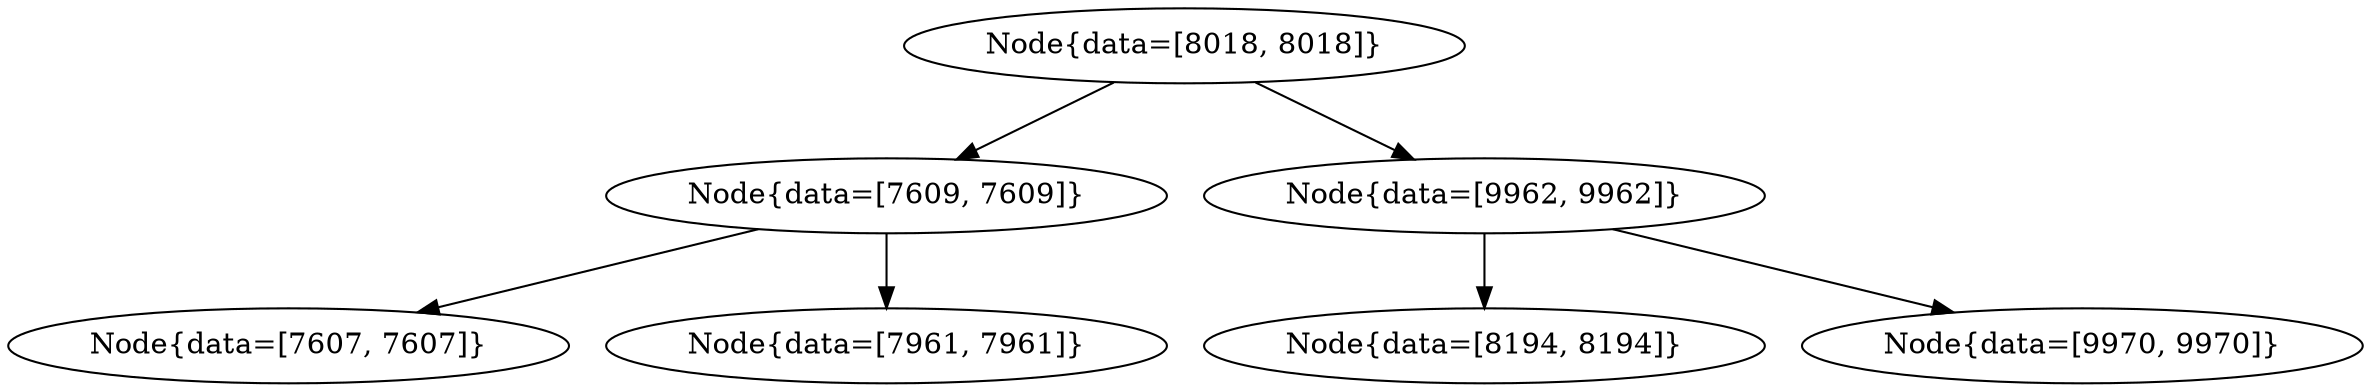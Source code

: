 digraph G{
1861838968 [label="Node{data=[8018, 8018]}"]
1861838968 -> 423350771
423350771 [label="Node{data=[7609, 7609]}"]
423350771 -> 1264443062
1264443062 [label="Node{data=[7607, 7607]}"]
423350771 -> 1971721018
1971721018 [label="Node{data=[7961, 7961]}"]
1861838968 -> 1352208218
1352208218 [label="Node{data=[9962, 9962]}"]
1352208218 -> 401271027
401271027 [label="Node{data=[8194, 8194]}"]
1352208218 -> 845622486
845622486 [label="Node{data=[9970, 9970]}"]
}